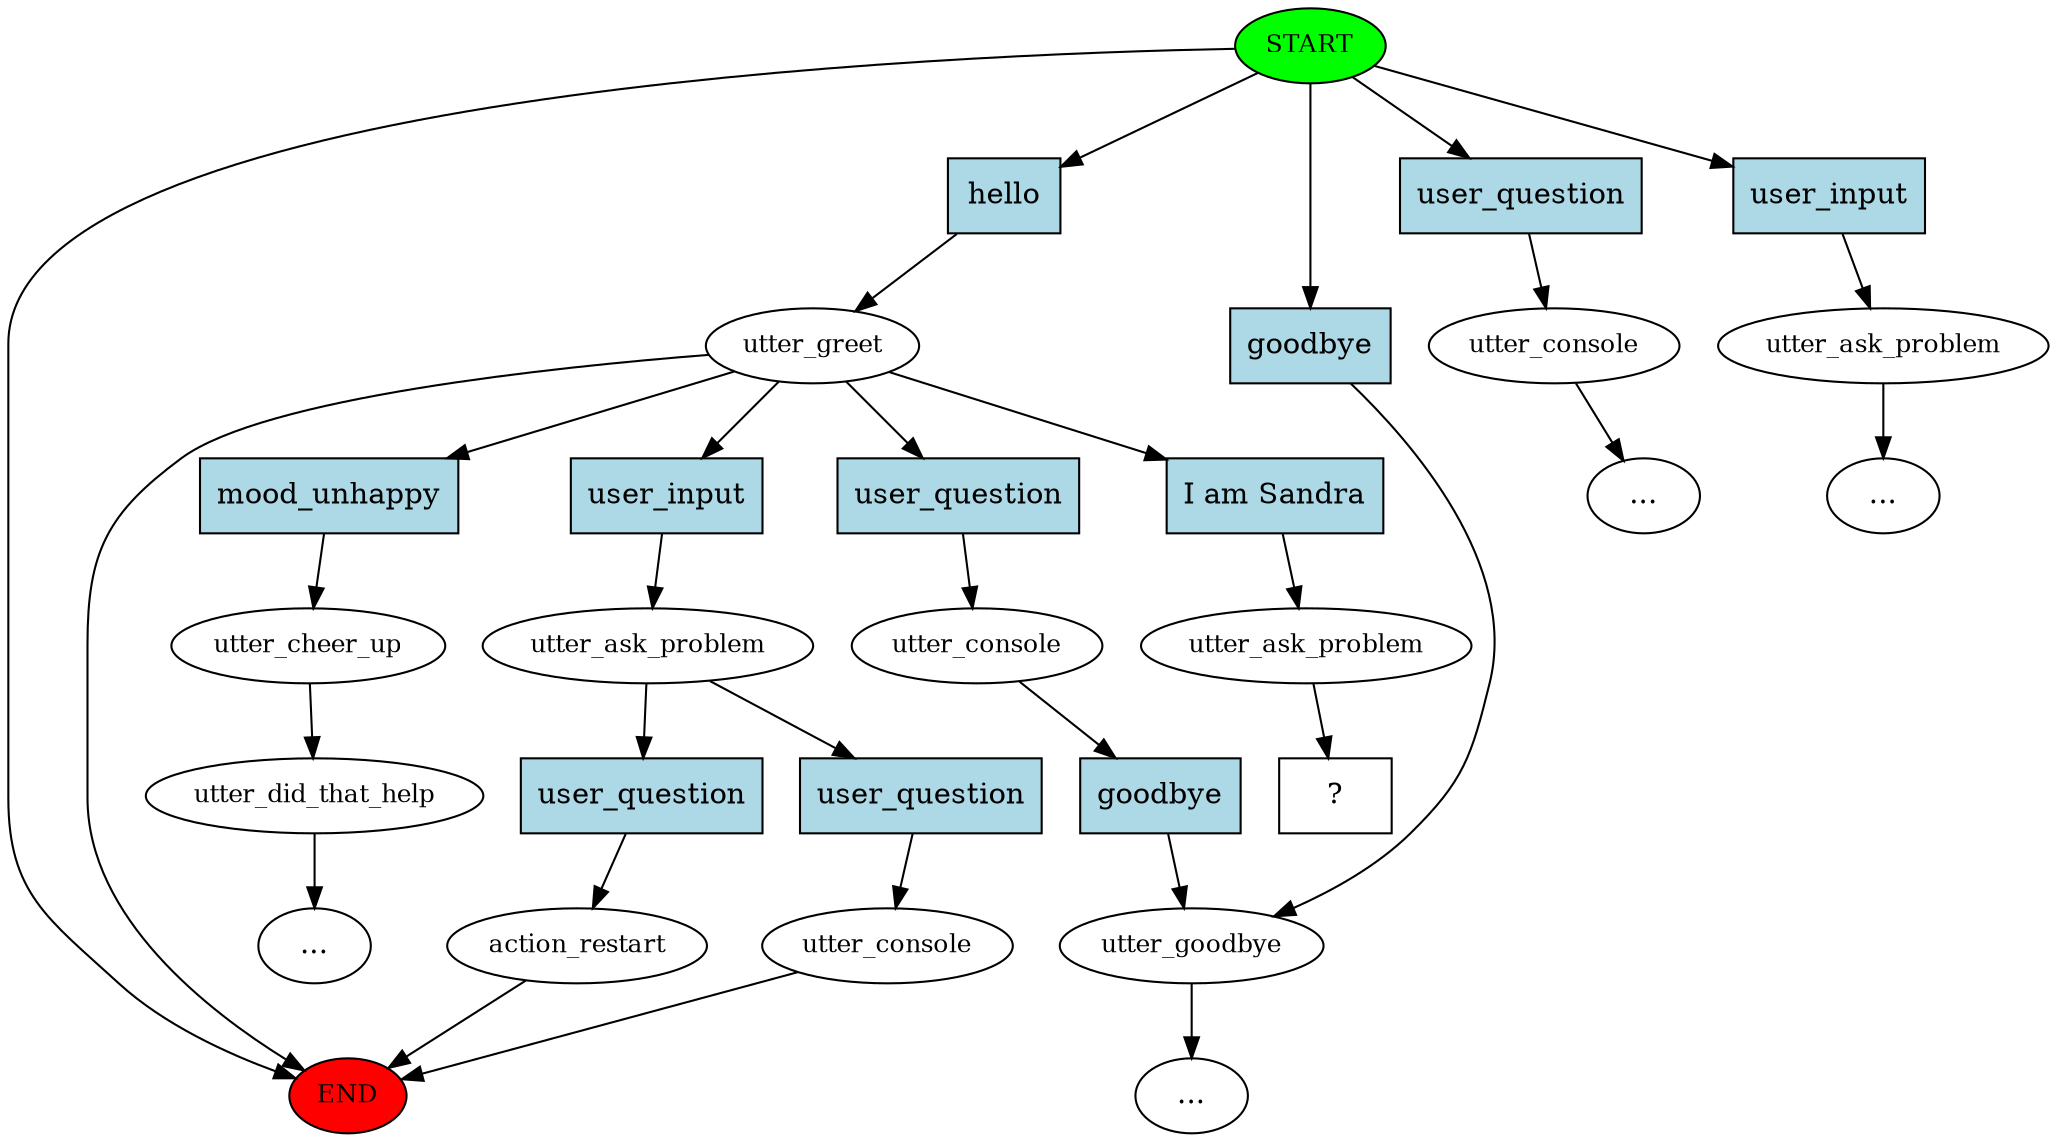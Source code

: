 digraph  {
0 [class="start active", fillcolor=green, fontsize=12, label=START, style=filled];
"-1" [class=end, fillcolor=red, fontsize=12, label=END, style=filled];
1 [class=active, fontsize=12, label=utter_greet];
2 [class="", fontsize=12, label=utter_goodbye];
3 [class="", fontsize=12, label=utter_console];
"-4" [class=ellipsis, label="..."];
4 [class="", fontsize=12, label=utter_ask_problem];
6 [class="", fontsize=12, label=utter_cheer_up];
7 [class="", fontsize=12, label=utter_did_that_help];
"-6" [class=ellipsis, label="..."];
"-7" [class=ellipsis, label="..."];
10 [class="", fontsize=12, label=utter_ask_problem];
11 [class="", fontsize=12, label=action_restart];
14 [class="", fontsize=12, label=utter_console];
16 [class="", fontsize=12, label=utter_console];
"-8" [class=ellipsis, label="..."];
19 [class=active, fontsize=12, label=utter_ask_problem];
20 [class="intent dashed active", label="  ?  ", shape=rect];
21 [class="intent active", fillcolor=lightblue, label=hello, shape=rect, style=filled];
22 [class=intent, fillcolor=lightblue, label=goodbye, shape=rect, style=filled];
23 [class=intent, fillcolor=lightblue, label=user_question, shape=rect, style=filled];
24 [class=intent, fillcolor=lightblue, label=user_input, shape=rect, style=filled];
25 [class=intent, fillcolor=lightblue, label=mood_unhappy, shape=rect, style=filled];
26 [class=intent, fillcolor=lightblue, label=user_input, shape=rect, style=filled];
27 [class=intent, fillcolor=lightblue, label=user_question, shape=rect, style=filled];
28 [class="intent active", fillcolor=lightblue, label="I am Sandra", shape=rect, style=filled];
29 [class=intent, fillcolor=lightblue, label=user_question, shape=rect, style=filled];
30 [class=intent, fillcolor=lightblue, label=user_question, shape=rect, style=filled];
31 [class=intent, fillcolor=lightblue, label=goodbye, shape=rect, style=filled];
0 -> "-1"  [class="", key=NONE, label=""];
0 -> 21  [class=active, key=0];
0 -> 22  [class="", key=0];
0 -> 23  [class="", key=0];
0 -> 24  [class="", key=0];
1 -> "-1"  [class="", key=NONE, label=""];
1 -> 25  [class="", key=0];
1 -> 26  [class="", key=0];
1 -> 27  [class="", key=0];
1 -> 28  [class=active, key=0];
2 -> "-8"  [class="", key=NONE, label=""];
3 -> "-4"  [class="", key=NONE, label=""];
4 -> "-7"  [class="", key=NONE, label=""];
6 -> 7  [class="", key=NONE, label=""];
7 -> "-6"  [class="", key=NONE, label=""];
10 -> 29  [class="", key=0];
10 -> 30  [class="", key=0];
11 -> "-1"  [class="", key=NONE, label=""];
14 -> "-1"  [class="", key=NONE, label=""];
16 -> 31  [class="", key=0];
19 -> 20  [class=active, key=NONE, label=""];
21 -> 1  [class=active, key=0];
22 -> 2  [class="", key=0];
23 -> 3  [class="", key=0];
24 -> 4  [class="", key=0];
25 -> 6  [class="", key=0];
26 -> 10  [class="", key=0];
27 -> 16  [class="", key=0];
28 -> 19  [class=active, key=0];
29 -> 11  [class="", key=0];
30 -> 14  [class="", key=0];
31 -> 2  [class="", key=0];
}
